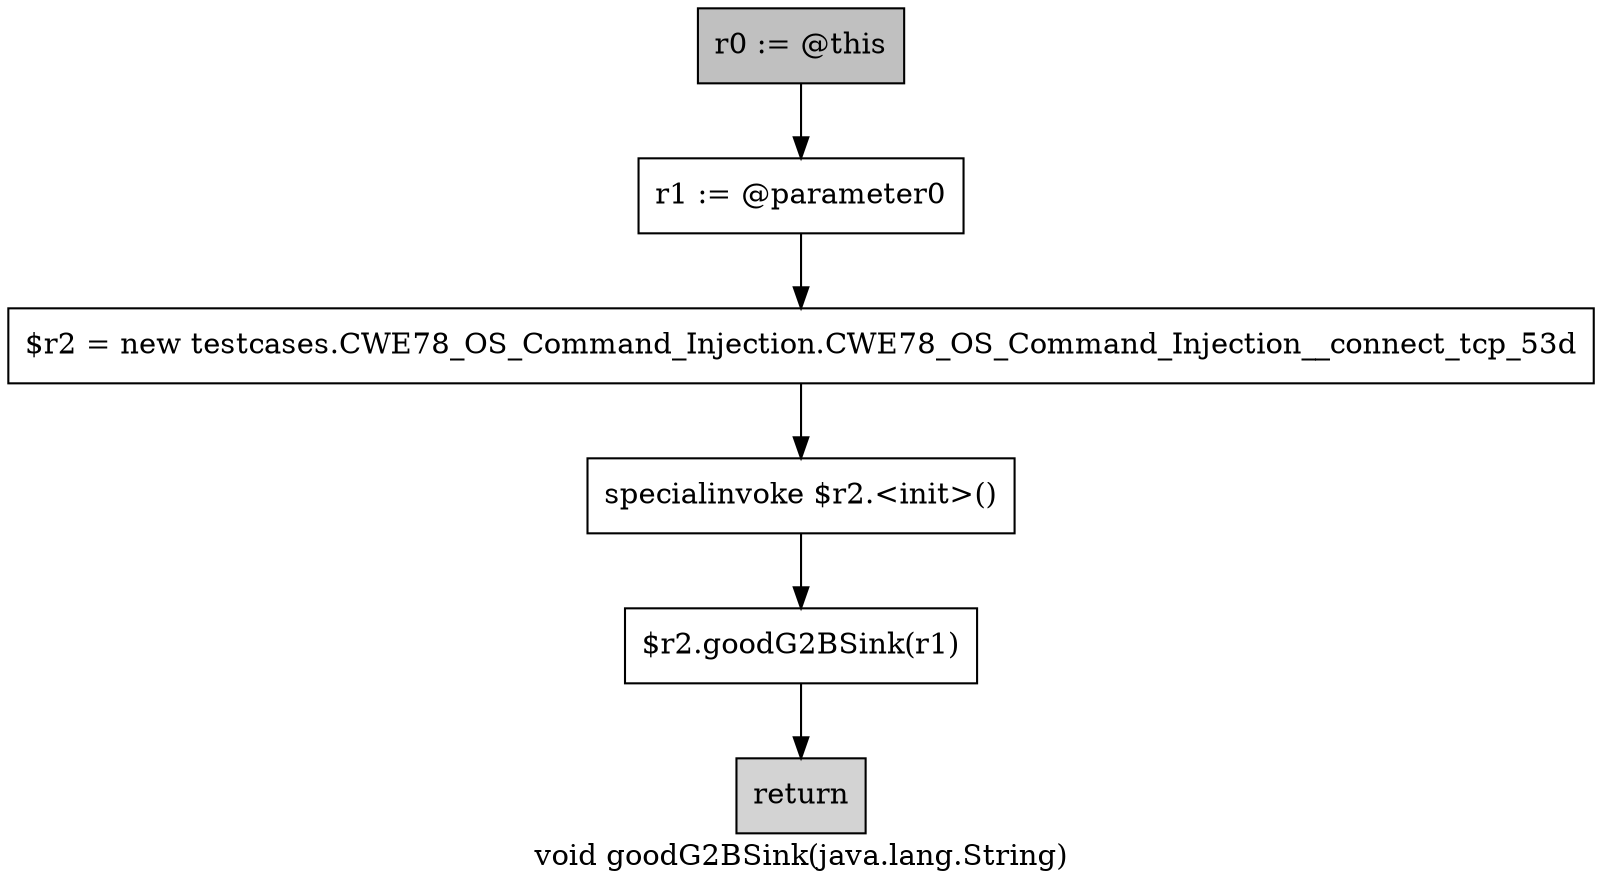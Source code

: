 digraph "void goodG2BSink(java.lang.String)" {
    label="void goodG2BSink(java.lang.String)";
    node [shape=box];
    "0" [style=filled,fillcolor=gray,label="r0 := @this",];
    "1" [label="r1 := @parameter0",];
    "0"->"1";
    "2" [label="$r2 = new testcases.CWE78_OS_Command_Injection.CWE78_OS_Command_Injection__connect_tcp_53d",];
    "1"->"2";
    "3" [label="specialinvoke $r2.<init>()",];
    "2"->"3";
    "4" [label="$r2.goodG2BSink(r1)",];
    "3"->"4";
    "5" [style=filled,fillcolor=lightgray,label="return",];
    "4"->"5";
}
